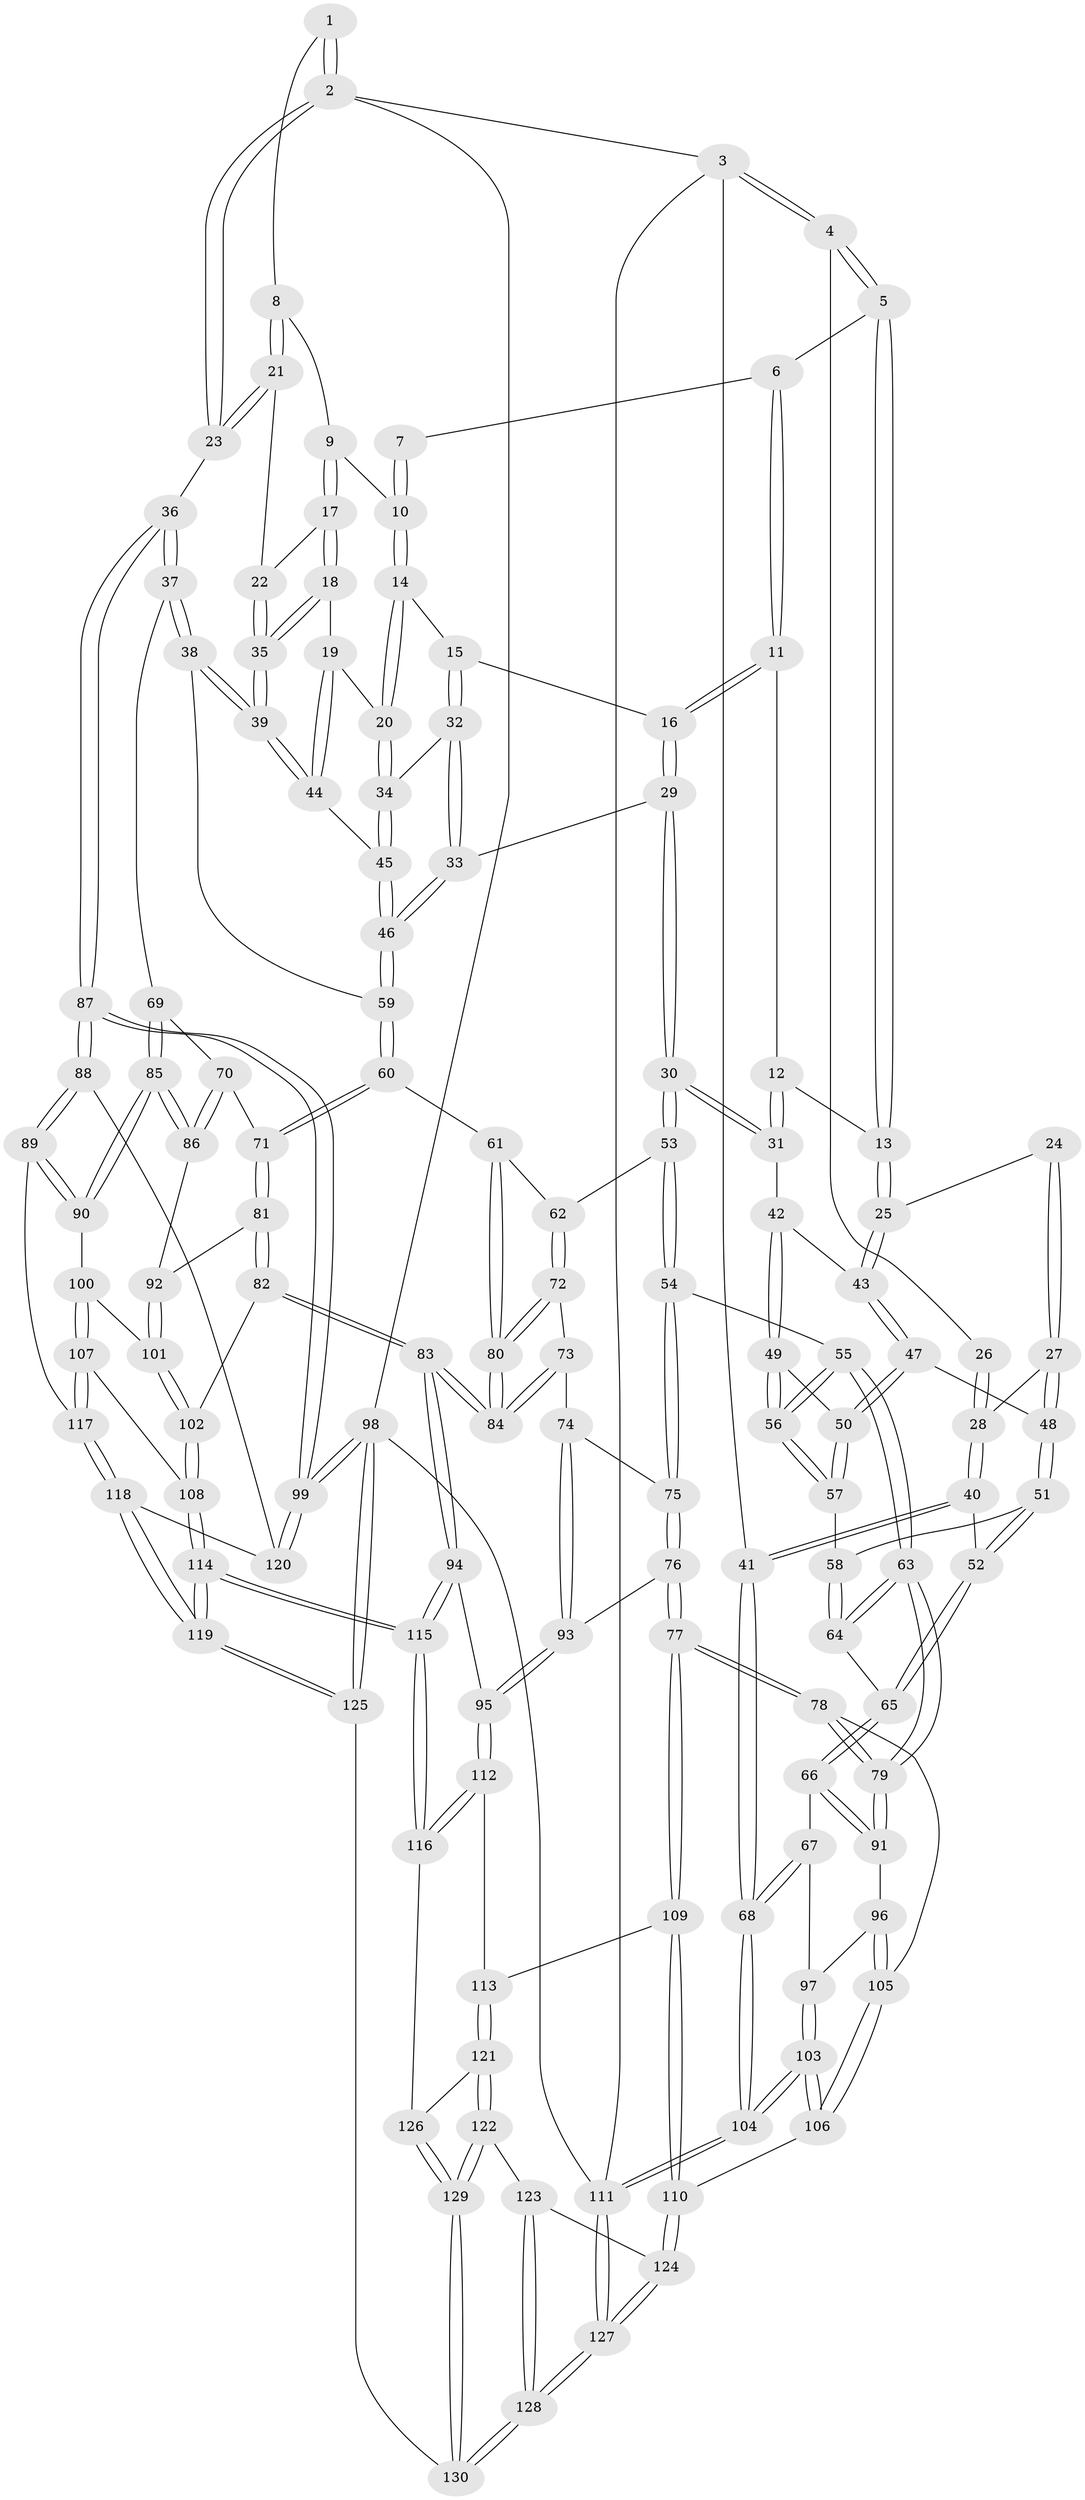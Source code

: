// coarse degree distribution, {4: 0.45054945054945056, 5: 0.3516483516483517, 2: 0.01098901098901099, 3: 0.08791208791208792, 6: 0.0989010989010989}
// Generated by graph-tools (version 1.1) at 2025/24/03/03/25 07:24:31]
// undirected, 130 vertices, 322 edges
graph export_dot {
graph [start="1"]
  node [color=gray90,style=filled];
  1 [pos="+0.8990902843987235+0"];
  2 [pos="+1+0"];
  3 [pos="+0+0"];
  4 [pos="+0+0"];
  5 [pos="+0.3213444876496956+0"];
  6 [pos="+0.5496322183919983+0"];
  7 [pos="+0.843270251636301+0"];
  8 [pos="+0.9138339866227765+0.05738183112100084"];
  9 [pos="+0.8185080729155857+0.06241458035567175"];
  10 [pos="+0.7920861245430217+0.044508863108274135"];
  11 [pos="+0.5526825746037864+0"];
  12 [pos="+0.49103302797154436+0.0519637808938528"];
  13 [pos="+0.2924777541866914+0.09981292778297163"];
  14 [pos="+0.7368978946369245+0.08981879774676486"];
  15 [pos="+0.612743122722971+0.05819734218138259"];
  16 [pos="+0.5717222641437888+0.02027928308490322"];
  17 [pos="+0.8501376055064199+0.13337938664885213"];
  18 [pos="+0.79909148634631+0.16211408656624757"];
  19 [pos="+0.7730567648994494+0.15968194675412628"];
  20 [pos="+0.7560049642161331+0.14394951869578246"];
  21 [pos="+0.9394713522129094+0.1047539483996683"];
  22 [pos="+0.8793075282069776+0.13812842984102816"];
  23 [pos="+1+0.21023086004195718"];
  24 [pos="+0.14134697103178906+0.06506884573335883"];
  25 [pos="+0.28586478283369154+0.10970976057517967"];
  26 [pos="+0.104337255420061+0.03987823368779256"];
  27 [pos="+0.151036879638224+0.20325230067719924"];
  28 [pos="+0.05331632712876127+0.206774756478831"];
  29 [pos="+0.5314449249475315+0.2801137920114852"];
  30 [pos="+0.5039579644446237+0.2861230454274134"];
  31 [pos="+0.43888347226435914+0.21137667949935707"];
  32 [pos="+0.6263921747359282+0.11527743511213293"];
  33 [pos="+0.6080585420120771+0.2862369570308572"];
  34 [pos="+0.6935510159303986+0.18617793696151838"];
  35 [pos="+0.8835069045076878+0.2920033140901038"];
  36 [pos="+1+0.33762529127222346"];
  37 [pos="+0.9236526927425526+0.35919585684505706"];
  38 [pos="+0.9021686660478807+0.3500704668783089"];
  39 [pos="+0.897288562823948+0.3394241952077659"];
  40 [pos="+0+0.27424687064016556"];
  41 [pos="+0+0.27759708100248287"];
  42 [pos="+0.3962346793371349+0.20641395195127787"];
  43 [pos="+0.2862771968626626+0.11347850090852113"];
  44 [pos="+0.761090416219665+0.21171085341085455"];
  45 [pos="+0.6794424172041432+0.27325742675275233"];
  46 [pos="+0.6585481176439804+0.30969515338398496"];
  47 [pos="+0.23208447442743013+0.2276752387147756"];
  48 [pos="+0.19152723047456002+0.22665097928280623"];
  49 [pos="+0.34894172253280475+0.2591479291921807"];
  50 [pos="+0.24219551407133638+0.2490042460547929"];
  51 [pos="+0.09173903666410925+0.33154398949453145"];
  52 [pos="+0.08081155029334934+0.33485098012275766"];
  53 [pos="+0.44185194135573785+0.3892811005000771"];
  54 [pos="+0.4146774636339023+0.4083991851362065"];
  55 [pos="+0.40642063939046685+0.4091971021611774"];
  56 [pos="+0.3576274435687433+0.3559993045847436"];
  57 [pos="+0.2461561874524333+0.31088208094725694"];
  58 [pos="+0.22021834484418268+0.34569103134080553"];
  59 [pos="+0.7005729675057982+0.3699034781216237"];
  60 [pos="+0.6790215418994411+0.4247282014791355"];
  61 [pos="+0.6740217204427298+0.4286130689172281"];
  62 [pos="+0.5913169551939979+0.4544695087074799"];
  63 [pos="+0.2977941567469839+0.49611824791075004"];
  64 [pos="+0.22133139704083113+0.3669906164177094"];
  65 [pos="+0.11331262526105862+0.4687290347681657"];
  66 [pos="+0.11240013958340894+0.48754541694857184"];
  67 [pos="+0.06988325872948914+0.5032820962997445"];
  68 [pos="+0+0.5810304489012152"];
  69 [pos="+0.8849788431082076+0.45937715453034955"];
  70 [pos="+0.8719978319543437+0.47347600210635477"];
  71 [pos="+0.7451679904441464+0.5237865938055487"];
  72 [pos="+0.5642290864091711+0.5034629216319124"];
  73 [pos="+0.5189362969927445+0.5305665594272113"];
  74 [pos="+0.5016597014396285+0.5330352854410232"];
  75 [pos="+0.4438302101727402+0.4640927060801363"];
  76 [pos="+0.40530710808549697+0.6470214590178675"];
  77 [pos="+0.2957413420352314+0.6510533986890413"];
  78 [pos="+0.2681236229440957+0.5916136938037769"];
  79 [pos="+0.259224333773859+0.5661889057048836"];
  80 [pos="+0.628329926860847+0.6002788341895392"];
  81 [pos="+0.751470097135544+0.5703543459703819"];
  82 [pos="+0.6559060133567417+0.6639355799711231"];
  83 [pos="+0.6347198701619037+0.6621803115282117"];
  84 [pos="+0.6300017761289134+0.6413386604667801"];
  85 [pos="+0.9363935011827282+0.6381004292246166"];
  86 [pos="+0.8286901815222276+0.5740515535910949"];
  87 [pos="+1+0.7129379127627921"];
  88 [pos="+1+0.698344487835573"];
  89 [pos="+0.9865131704626297+0.686102701215562"];
  90 [pos="+0.965599278084106+0.6751376333509804"];
  91 [pos="+0.21477847379851392+0.5501665670866334"];
  92 [pos="+0.7954999648259405+0.5839153063499368"];
  93 [pos="+0.45990712908651926+0.6539285697373203"];
  94 [pos="+0.5916050105814463+0.6885714840810641"];
  95 [pos="+0.49317739839451014+0.6767002072940332"];
  96 [pos="+0.13555919437584776+0.601158781554651"];
  97 [pos="+0.09569210433781596+0.6201240325046258"];
  98 [pos="+1+1"];
  99 [pos="+1+1"];
  100 [pos="+0.8242346313976148+0.680374788964966"];
  101 [pos="+0.8156167063277044+0.6735497858357419"];
  102 [pos="+0.6570152880164188+0.6647523420910753"];
  103 [pos="+0+0.7547942933738775"];
  104 [pos="+0+0.7302696120235511"];
  105 [pos="+0.1081843213978568+0.6622114855413027"];
  106 [pos="+0+0.7620208363664205"];
  107 [pos="+0.7872103423507494+0.7631138924948732"];
  108 [pos="+0.73968188186501+0.7736703999121193"];
  109 [pos="+0.2719241182462+0.7269565271042173"];
  110 [pos="+0.06964411359698217+0.8025342454152843"];
  111 [pos="+0+1"];
  112 [pos="+0.44456042752044195+0.841599423738904"];
  113 [pos="+0.27484881357036717+0.7326467431673107"];
  114 [pos="+0.6675971483298496+1"];
  115 [pos="+0.5867672983347534+0.9366081483909502"];
  116 [pos="+0.4616109450459566+0.8799562597667725"];
  117 [pos="+0.8461754824714658+0.7931458823027973"];
  118 [pos="+0.8512982974014797+0.8531661958507579"];
  119 [pos="+0.6996062059606085+1"];
  120 [pos="+0.8775412965146979+0.851227178732536"];
  121 [pos="+0.2826982221348297+0.8725020739714983"];
  122 [pos="+0.21911746897073786+0.9471229314178921"];
  123 [pos="+0.13473690649553383+0.9072605204854981"];
  124 [pos="+0.11401357573134806+0.8931561384831435"];
  125 [pos="+0.7125739115426469+1"];
  126 [pos="+0.377041252643965+0.9248286585514346"];
  127 [pos="+0+1"];
  128 [pos="+0.1279569494631875+1"];
  129 [pos="+0.2921092286243604+1"];
  130 [pos="+0.2947438074122996+1"];
  1 -- 2;
  1 -- 2;
  1 -- 8;
  2 -- 3;
  2 -- 23;
  2 -- 23;
  2 -- 98;
  3 -- 4;
  3 -- 4;
  3 -- 41;
  3 -- 111;
  4 -- 5;
  4 -- 5;
  4 -- 26;
  5 -- 6;
  5 -- 13;
  5 -- 13;
  6 -- 7;
  6 -- 11;
  6 -- 11;
  7 -- 10;
  7 -- 10;
  8 -- 9;
  8 -- 21;
  8 -- 21;
  9 -- 10;
  9 -- 17;
  9 -- 17;
  10 -- 14;
  10 -- 14;
  11 -- 12;
  11 -- 16;
  11 -- 16;
  12 -- 13;
  12 -- 31;
  12 -- 31;
  13 -- 25;
  13 -- 25;
  14 -- 15;
  14 -- 20;
  14 -- 20;
  15 -- 16;
  15 -- 32;
  15 -- 32;
  16 -- 29;
  16 -- 29;
  17 -- 18;
  17 -- 18;
  17 -- 22;
  18 -- 19;
  18 -- 35;
  18 -- 35;
  19 -- 20;
  19 -- 44;
  19 -- 44;
  20 -- 34;
  20 -- 34;
  21 -- 22;
  21 -- 23;
  21 -- 23;
  22 -- 35;
  22 -- 35;
  23 -- 36;
  24 -- 25;
  24 -- 27;
  24 -- 27;
  25 -- 43;
  25 -- 43;
  26 -- 28;
  26 -- 28;
  27 -- 28;
  27 -- 48;
  27 -- 48;
  28 -- 40;
  28 -- 40;
  29 -- 30;
  29 -- 30;
  29 -- 33;
  30 -- 31;
  30 -- 31;
  30 -- 53;
  30 -- 53;
  31 -- 42;
  32 -- 33;
  32 -- 33;
  32 -- 34;
  33 -- 46;
  33 -- 46;
  34 -- 45;
  34 -- 45;
  35 -- 39;
  35 -- 39;
  36 -- 37;
  36 -- 37;
  36 -- 87;
  36 -- 87;
  37 -- 38;
  37 -- 38;
  37 -- 69;
  38 -- 39;
  38 -- 39;
  38 -- 59;
  39 -- 44;
  39 -- 44;
  40 -- 41;
  40 -- 41;
  40 -- 52;
  41 -- 68;
  41 -- 68;
  42 -- 43;
  42 -- 49;
  42 -- 49;
  43 -- 47;
  43 -- 47;
  44 -- 45;
  45 -- 46;
  45 -- 46;
  46 -- 59;
  46 -- 59;
  47 -- 48;
  47 -- 50;
  47 -- 50;
  48 -- 51;
  48 -- 51;
  49 -- 50;
  49 -- 56;
  49 -- 56;
  50 -- 57;
  50 -- 57;
  51 -- 52;
  51 -- 52;
  51 -- 58;
  52 -- 65;
  52 -- 65;
  53 -- 54;
  53 -- 54;
  53 -- 62;
  54 -- 55;
  54 -- 75;
  54 -- 75;
  55 -- 56;
  55 -- 56;
  55 -- 63;
  55 -- 63;
  56 -- 57;
  56 -- 57;
  57 -- 58;
  58 -- 64;
  58 -- 64;
  59 -- 60;
  59 -- 60;
  60 -- 61;
  60 -- 71;
  60 -- 71;
  61 -- 62;
  61 -- 80;
  61 -- 80;
  62 -- 72;
  62 -- 72;
  63 -- 64;
  63 -- 64;
  63 -- 79;
  63 -- 79;
  64 -- 65;
  65 -- 66;
  65 -- 66;
  66 -- 67;
  66 -- 91;
  66 -- 91;
  67 -- 68;
  67 -- 68;
  67 -- 97;
  68 -- 104;
  68 -- 104;
  69 -- 70;
  69 -- 85;
  69 -- 85;
  70 -- 71;
  70 -- 86;
  70 -- 86;
  71 -- 81;
  71 -- 81;
  72 -- 73;
  72 -- 80;
  72 -- 80;
  73 -- 74;
  73 -- 84;
  73 -- 84;
  74 -- 75;
  74 -- 93;
  74 -- 93;
  75 -- 76;
  75 -- 76;
  76 -- 77;
  76 -- 77;
  76 -- 93;
  77 -- 78;
  77 -- 78;
  77 -- 109;
  77 -- 109;
  78 -- 79;
  78 -- 79;
  78 -- 105;
  79 -- 91;
  79 -- 91;
  80 -- 84;
  80 -- 84;
  81 -- 82;
  81 -- 82;
  81 -- 92;
  82 -- 83;
  82 -- 83;
  82 -- 102;
  83 -- 84;
  83 -- 84;
  83 -- 94;
  83 -- 94;
  85 -- 86;
  85 -- 86;
  85 -- 90;
  85 -- 90;
  86 -- 92;
  87 -- 88;
  87 -- 88;
  87 -- 99;
  87 -- 99;
  88 -- 89;
  88 -- 89;
  88 -- 120;
  89 -- 90;
  89 -- 90;
  89 -- 117;
  90 -- 100;
  91 -- 96;
  92 -- 101;
  92 -- 101;
  93 -- 95;
  93 -- 95;
  94 -- 95;
  94 -- 115;
  94 -- 115;
  95 -- 112;
  95 -- 112;
  96 -- 97;
  96 -- 105;
  96 -- 105;
  97 -- 103;
  97 -- 103;
  98 -- 99;
  98 -- 99;
  98 -- 125;
  98 -- 125;
  98 -- 111;
  99 -- 120;
  99 -- 120;
  100 -- 101;
  100 -- 107;
  100 -- 107;
  101 -- 102;
  101 -- 102;
  102 -- 108;
  102 -- 108;
  103 -- 104;
  103 -- 104;
  103 -- 106;
  103 -- 106;
  104 -- 111;
  104 -- 111;
  105 -- 106;
  105 -- 106;
  106 -- 110;
  107 -- 108;
  107 -- 117;
  107 -- 117;
  108 -- 114;
  108 -- 114;
  109 -- 110;
  109 -- 110;
  109 -- 113;
  110 -- 124;
  110 -- 124;
  111 -- 127;
  111 -- 127;
  112 -- 113;
  112 -- 116;
  112 -- 116;
  113 -- 121;
  113 -- 121;
  114 -- 115;
  114 -- 115;
  114 -- 119;
  114 -- 119;
  115 -- 116;
  115 -- 116;
  116 -- 126;
  117 -- 118;
  117 -- 118;
  118 -- 119;
  118 -- 119;
  118 -- 120;
  119 -- 125;
  119 -- 125;
  121 -- 122;
  121 -- 122;
  121 -- 126;
  122 -- 123;
  122 -- 129;
  122 -- 129;
  123 -- 124;
  123 -- 128;
  123 -- 128;
  124 -- 127;
  124 -- 127;
  125 -- 130;
  126 -- 129;
  126 -- 129;
  127 -- 128;
  127 -- 128;
  128 -- 130;
  128 -- 130;
  129 -- 130;
  129 -- 130;
}
